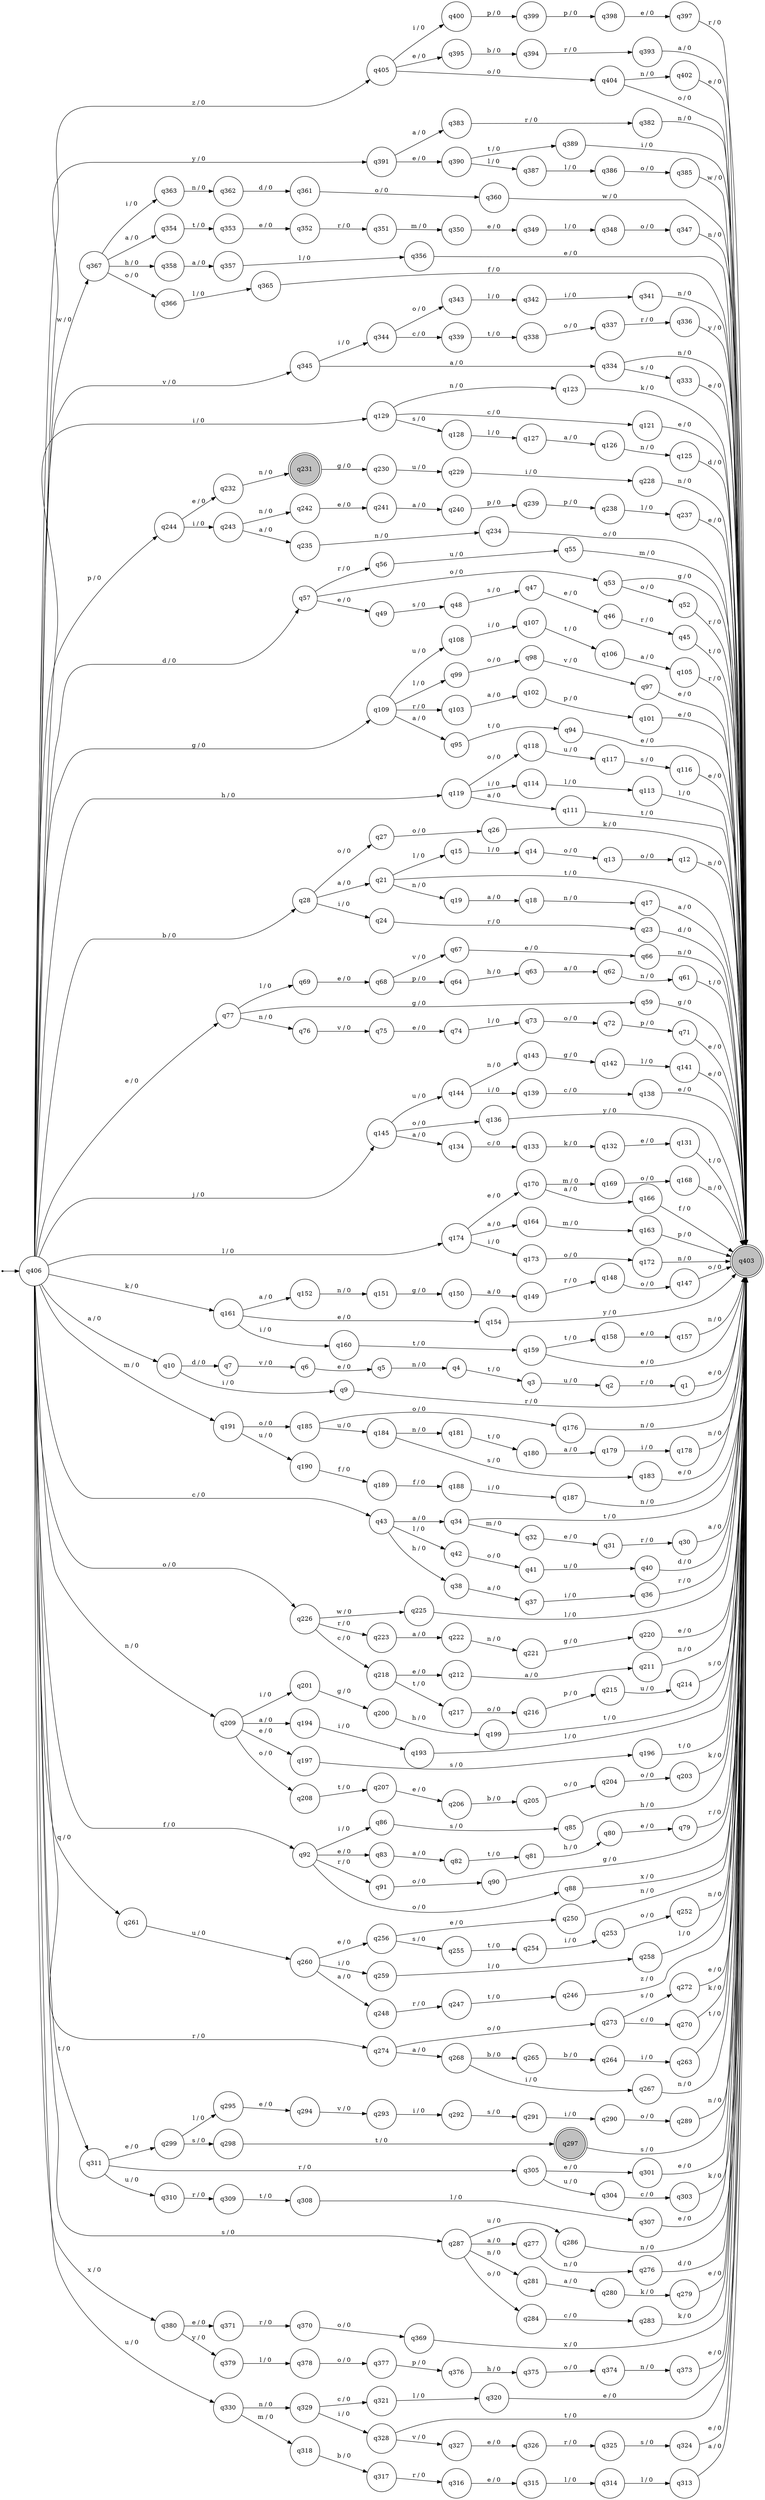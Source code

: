 digraph G {
rankdir=LR;
node [shape=circle];
ini [shape=point];
ini -> q406;
	q405 [label="q405"];
	q402 [label="q402"];
	q400 [label="q400"];
	q398 [label="q398"];
	q397 [label="q397"];
	q393 [label="q393"];
	q391 [label="q391"];
	q389 [label="q389"];
	q386 [label="q386"];
	q382 [label="q382"];
	q375 [label="q375"];
	q373 [label="q373"];
	q371 [label="q371"];
	q370 [label="q370"];
	q369 [label="q369"];
	q367 [label="q367"];
	q365 [label="q365"];
	q362 [label="q362"];
	q395 [label="q395"];
	q361 [label="q361"];
	q360 [label="q360"];
	q357 [label="q357"];
	q356 [label="q356"];
	q352 [label="q352"];
	q351 [label="q351"];
	q350 [label="q350"];
	q349 [label="q349"];
	q348 [label="q348"];
	q345 [label="q345"];
	q344 [label="q344"];
	q343 [label="q343"];
	q342 [label="q342"];
	q341 [label="q341"];
	q169 [label="q169"];
	q152 [label="q152"];
	q163 [label="q163"];
	q337 [label="q337"];
	q154 [label="q154"];
	q150 [label="q150"];
	q138 [label="q138"];
	q147 [label="q147"];
	q309 [label="q309"];
	q144 [label="q144"];
	q97 [label="q97"];
	q143 [label="q143"];
	q142 [label="q142"];
	q129 [label="q129"];
	q131 [label="q131"];
	q18 [label="q18"];
	q123 [label="q123"];
	q118 [label="q118"];
	q90 [label="q90"];
	q244 [label="q244"];
	q117 [label="q117"];
	q57 [label="q57"];
	q181 [label="q181"];
	q139 [label="q139"];
	q108 [label="q108"];
	q149 [label="q149"];
	q106 [label="q106"];
	q105 [label="q105"];
	q23 [label="q23"];
	q121 [label="q121"];
	q27 [label="q27"];
	q158 [label="q158"];
	q307 [label="q307"];
	q133 [label="q133"];
	q256 [label="q256"];
	q159 [label="q159"];
	q99 [label="q99"];
	q98 [label="q98"];
	q109 [label="q109"];
	q301 [label="q301"];
	q86 [label="q86"];
	q85 [label="q85"];
	q82 [label="q82"];
	q81 [label="q81"];
	q136 [label="q136"];
	q6 [label="q6"];
	q216 [label="q216"];
	q378 [label="q378"];
	q265 [label="q265"];
	q334 [label="q334"];
	q79 [label="q79"];
	q119 [label="q119"];
	q201 [label="q201"];
	q37 [label="q37"];
	q383 [label="q383"];
	q128 [label="q128"];
	q14 [label="q14"];
	q134 [label="q134"];
	q242 [label="q242"];
	q292 [label="q292"];
	q48 [label="q48"];
	q4 [label="q4"];
	q28 [label="q28"];
	q83 [label="q83"];
	q66 [label="q66"];
	q26 [label="q26"];
	q126 [label="q126"];
	q15 [label="q15"];
	q403 [label="q403"];
	q403 [shape=doublecircle];
	q403 [style=filled fillcolor=gray];
	q103 [label="q103"];
	q94 [label="q94"];
	q21 [label="q21"];
	q113 [label="q113"];
	q214 [label="q214"];
	q220 [label="q220"];
	q13 [label="q13"];
	q34 [label="q34"];
	q304 [label="q304"];
	q40 [label="q40"];
	q286 [label="q286"];
	q95 [label="q95"];
	q363 [label="q363"];
	q17 [label="q17"];
	q179 [label="q179"];
	q7 [label="q7"];
	q377 [label="q377"];
	q107 [label="q107"];
	q215 [label="q215"];
	q47 [label="q47"];
	q230 [label="q230"];
	q55 [label="q55"];
	q303 [label="q303"];
	q308 [label="q308"];
	q69 [label="q69"];
	q317 [label="q317"];
	q116 [label="q116"];
	q80 [label="q80"];
	q168 [label="q168"];
	q125 [label="q125"];
	q329 [label="q329"];
	q77 [label="q77"];
	q31 [label="q31"];
	q237 [label="q237"];
	q30 [label="q30"];
	q73 [label="q73"];
	q63 [label="q63"];
	q178 [label="q178"];
	q114 [label="q114"];
	q74 [label="q74"];
	q102 [label="q102"];
	q299 [label="q299"];
	q19 [label="q19"];
	q67 [label="q67"];
	q12 [label="q12"];
	q264 [label="q264"];
	q291 [label="q291"];
	q160 [label="q160"];
	q272 [label="q272"];
	q320 [label="q320"];
	q385 [label="q385"];
	q46 [label="q46"];
	q333 [label="q333"];
	q64 [label="q64"];
	q157 [label="q157"];
	q145 [label="q145"];
	q174 [label="q174"];
	q5 [label="q5"];
	q297 [label="q297"];
	q297 [shape=doublecircle];
	q297 [style=filled fillcolor=gray];
	q3 [label="q3"];
	q41 [label="q41"];
	q170 [label="q170"];
	q68 [label="q68"];
	q42 [label="q42"];
	q185 [label="q185"];
	q91 [label="q91"];
	q148 [label="q148"];
	q56 [label="q56"];
	q161 [label="q161"];
	q52 [label="q52"];
	q250 [label="q250"];
	q232 [label="q232"];
	q1 [label="q1"];
	q36 [label="q36"];
	q276 [label="q276"];
	q354 [label="q354"];
	q2 [label="q2"];
	q53 [label="q53"];
	q225 [label="q225"];
	q32 [label="q32"];
	q9 [label="q9"];
	q111 [label="q111"];
	q399 [label="q399"];
	q59 [label="q59"];
	q49 [label="q49"];
	q164 [label="q164"];
	q277 [label="q277"];
	q10 [label="q10"];
	q62 [label="q62"];
	q270 [label="q270"];
	q387 [label="q387"];
	q88 [label="q88"];
	q238 [label="q238"];
	q72 [label="q72"];
	q24 [label="q24"];
	q75 [label="q75"];
	q314 [label="q314"];
	q76 [label="q76"];
	q172 [label="q172"];
	q327 [label="q327"];
	q173 [label="q173"];
	q176 [label="q176"];
	q183 [label="q183"];
	q184 [label="q184"];
	q189 [label="q189"];
	q190 [label="q190"];
	q194 [label="q194"];
	q374 [label="q374"];
	q196 [label="q196"];
	q240 [label="q240"];
	q132 [label="q132"];
	q197 [label="q197"];
	q191 [label="q191"];
	q199 [label="q199"];
	q379 [label="q379"];
	q353 [label="q353"];
	q273 [label="q273"];
	q394 [label="q394"];
	q200 [label="q200"];
	q325 [label="q325"];
	q358 [label="q358"];
	q203 [label="q203"];
	q204 [label="q204"];
	q205 [label="q205"];
	q206 [label="q206"];
	q151 [label="q151"];
	q305 [label="q305"];
	q127 [label="q127"];
	q207 [label="q207"];
	q38 [label="q38"];
	q61 [label="q61"];
	q208 [label="q208"];
	q293 [label="q293"];
	q211 [label="q211"];
	q212 [label="q212"];
	q43 [label="q43"];
	q217 [label="q217"];
	q223 [label="q223"];
	q259 [label="q259"];
	q218 [label="q218"];
	q221 [label="q221"];
	q222 [label="q222"];
	q376 [label="q376"];
	q289 [label="q289"];
	q326 [label="q326"];
	q226 [label="q226"];
	q180 [label="q180"];
	q228 [label="q228"];
	q248 [label="q248"];
	q406 [label="q406"];
	q229 [label="q229"];
	q45 [label="q45"];
	q231 [label="q231"];
	q231 [shape=doublecircle];
	q231 [style=filled fillcolor=gray];
	q234 [label="q234"];
	q239 [label="q239"];
	q209 [label="q209"];
	q241 [label="q241"];
	q243 [label="q243"];
	q92 [label="q92"];
	q246 [label="q246"];
	q166 [label="q166"];
	q247 [label="q247"];
	q252 [label="q252"];
	q390 [label="q390"];
	q254 [label="q254"];
	q258 [label="q258"];
	q366 [label="q366"];
	q260 [label="q260"];
	q261 [label="q261"];
	q263 [label="q263"];
	q274 [label="q274"];
	q267 [label="q267"];
	q268 [label="q268"];
	q253 [label="q253"];
	q279 [label="q279"];
	q281 [label="q281"];
	q311 [label="q311"];
	q141 [label="q141"];
	q188 [label="q188"];
	q283 [label="q283"];
	q404 [label="q404"];
	q193 [label="q193"];
	q284 [label="q284"];
	q187 [label="q187"];
	q287 [label="q287"];
	q347 [label="q347"];
	q290 [label="q290"];
	q294 [label="q294"];
	q295 [label="q295"];
	q101 [label="q101"];
	q298 [label="q298"];
	q235 [label="q235"];
	q310 [label="q310"];
	q313 [label="q313"];
	q280 [label="q280"];
	q255 [label="q255"];
	q315 [label="q315"];
	q316 [label="q316"];
	q71 [label="q71"];
	q318 [label="q318"];
	q321 [label="q321"];
	q324 [label="q324"];
	q380 [label="q380"];
	q328 [label="q328"];
	q330 [label="q330"];
	q336 [label="q336"];
	q338 [label="q338"];
	q339 [label="q339"];
	q405 -> q395 [label="e / 0"];
	q405 -> q400 [label="i / 0"];
	q405 -> q404 [label="o / 0"];
	q402 -> q403 [label="e / 0"];
	q400 -> q399 [label="p / 0"];
	q398 -> q397 [label="e / 0"];
	q397 -> q403 [label="r / 0"];
	q393 -> q403 [label="a / 0"];
	q391 -> q383 [label="a / 0"];
	q391 -> q390 [label="e / 0"];
	q389 -> q403 [label="i / 0"];
	q386 -> q385 [label="o / 0"];
	q382 -> q403 [label="n / 0"];
	q375 -> q374 [label="o / 0"];
	q373 -> q403 [label="e / 0"];
	q371 -> q370 [label="r / 0"];
	q370 -> q369 [label="o / 0"];
	q369 -> q403 [label="x / 0"];
	q367 -> q354 [label="a / 0"];
	q367 -> q358 [label="h / 0"];
	q367 -> q363 [label="i / 0"];
	q367 -> q366 [label="o / 0"];
	q365 -> q403 [label="f / 0"];
	q362 -> q361 [label="d / 0"];
	q395 -> q394 [label="b / 0"];
	q361 -> q360 [label="o / 0"];
	q360 -> q403 [label="w / 0"];
	q357 -> q356 [label="l / 0"];
	q356 -> q403 [label="e / 0"];
	q352 -> q351 [label="r / 0"];
	q351 -> q350 [label="m / 0"];
	q350 -> q349 [label="e / 0"];
	q349 -> q348 [label="l / 0"];
	q348 -> q347 [label="o / 0"];
	q345 -> q334 [label="a / 0"];
	q345 -> q344 [label="i / 0"];
	q344 -> q339 [label="c / 0"];
	q344 -> q343 [label="o / 0"];
	q343 -> q342 [label="l / 0"];
	q342 -> q341 [label="i / 0"];
	q341 -> q403 [label="n / 0"];
	q169 -> q168 [label="o / 0"];
	q152 -> q151 [label="n / 0"];
	q163 -> q403 [label="p / 0"];
	q337 -> q336 [label="r / 0"];
	q154 -> q403 [label="y / 0"];
	q150 -> q149 [label="a / 0"];
	q138 -> q403 [label="e / 0"];
	q147 -> q403 [label="o / 0"];
	q309 -> q308 [label="t / 0"];
	q144 -> q139 [label="i / 0"];
	q144 -> q143 [label="n / 0"];
	q97 -> q403 [label="e / 0"];
	q143 -> q142 [label="g / 0"];
	q142 -> q141 [label="l / 0"];
	q129 -> q121 [label="c / 0"];
	q129 -> q123 [label="n / 0"];
	q129 -> q128 [label="s / 0"];
	q131 -> q403 [label="t / 0"];
	q18 -> q17 [label="n / 0"];
	q123 -> q403 [label="k / 0"];
	q118 -> q117 [label="u / 0"];
	q90 -> q403 [label="g / 0"];
	q244 -> q232 [label="e / 0"];
	q244 -> q243 [label="i / 0"];
	q117 -> q116 [label="s / 0"];
	q57 -> q49 [label="e / 0"];
	q57 -> q56 [label="r / 0"];
	q57 -> q53 [label="o / 0"];
	q181 -> q180 [label="t / 0"];
	q139 -> q138 [label="c / 0"];
	q108 -> q107 [label="i / 0"];
	q149 -> q148 [label="r / 0"];
	q106 -> q105 [label="a / 0"];
	q105 -> q403 [label="r / 0"];
	q23 -> q403 [label="d / 0"];
	q121 -> q403 [label="e / 0"];
	q27 -> q26 [label="o / 0"];
	q158 -> q157 [label="e / 0"];
	q307 -> q403 [label="e / 0"];
	q133 -> q132 [label="k / 0"];
	q256 -> q250 [label="e / 0"];
	q256 -> q255 [label="s / 0"];
	q159 -> q403 [label="e / 0"];
	q159 -> q158 [label="t / 0"];
	q99 -> q98 [label="o / 0"];
	q98 -> q97 [label="v / 0"];
	q109 -> q95 [label="a / 0"];
	q109 -> q99 [label="l / 0"];
	q109 -> q103 [label="r / 0"];
	q109 -> q108 [label="u / 0"];
	q301 -> q403 [label="e / 0"];
	q86 -> q85 [label="s / 0"];
	q85 -> q403 [label="h / 0"];
	q82 -> q81 [label="t / 0"];
	q81 -> q80 [label="h / 0"];
	q136 -> q403 [label="y / 0"];
	q6 -> q5 [label="e / 0"];
	q216 -> q215 [label="p / 0"];
	q378 -> q377 [label="o / 0"];
	q265 -> q264 [label="b / 0"];
	q334 -> q403 [label="n / 0"];
	q334 -> q333 [label="s / 0"];
	q79 -> q403 [label="r / 0"];
	q119 -> q111 [label="a / 0"];
	q119 -> q114 [label="i / 0"];
	q119 -> q118 [label="o / 0"];
	q201 -> q200 [label="g / 0"];
	q37 -> q36 [label="i / 0"];
	q383 -> q382 [label="r / 0"];
	q128 -> q127 [label="l / 0"];
	q14 -> q13 [label="o / 0"];
	q134 -> q133 [label="c / 0"];
	q242 -> q241 [label="e / 0"];
	q292 -> q291 [label="s / 0"];
	q48 -> q47 [label="s / 0"];
	q4 -> q3 [label="t / 0"];
	q28 -> q21 [label="a / 0"];
	q28 -> q24 [label="i / 0"];
	q28 -> q27 [label="o / 0"];
	q83 -> q82 [label="a / 0"];
	q66 -> q403 [label="n / 0"];
	q26 -> q403 [label="k / 0"];
	q126 -> q125 [label="n / 0"];
	q15 -> q14 [label="l / 0"];
	q103 -> q102 [label="a / 0"];
	q94 -> q403 [label="e / 0"];
	q21 -> q15 [label="l / 0"];
	q21 -> q19 [label="n / 0"];
	q21 -> q403 [label="t / 0"];
	q113 -> q403 [label="l / 0"];
	q214 -> q403 [label="s / 0"];
	q220 -> q403 [label="e / 0"];
	q13 -> q12 [label="o / 0"];
	q34 -> q32 [label="m / 0"];
	q34 -> q403 [label="t / 0"];
	q304 -> q303 [label="c / 0"];
	q40 -> q403 [label="d / 0"];
	q286 -> q403 [label="n / 0"];
	q95 -> q94 [label="t / 0"];
	q363 -> q362 [label="n / 0"];
	q17 -> q403 [label="a / 0"];
	q179 -> q178 [label="i / 0"];
	q7 -> q6 [label="v / 0"];
	q377 -> q376 [label="p / 0"];
	q107 -> q106 [label="t / 0"];
	q215 -> q214 [label="u / 0"];
	q47 -> q46 [label="e / 0"];
	q230 -> q229 [label="u / 0"];
	q55 -> q403 [label="m / 0"];
	q303 -> q403 [label="k / 0"];
	q308 -> q307 [label="l / 0"];
	q69 -> q68 [label="e / 0"];
	q317 -> q316 [label="r / 0"];
	q116 -> q403 [label="e / 0"];
	q80 -> q79 [label="e / 0"];
	q168 -> q403 [label="n / 0"];
	q125 -> q403 [label="d / 0"];
	q329 -> q321 [label="c / 0"];
	q329 -> q328 [label="i / 0"];
	q77 -> q59 [label="g / 0"];
	q77 -> q69 [label="l / 0"];
	q77 -> q76 [label="n / 0"];
	q31 -> q30 [label="r / 0"];
	q237 -> q403 [label="e / 0"];
	q30 -> q403 [label="a / 0"];
	q73 -> q72 [label="o / 0"];
	q63 -> q62 [label="a / 0"];
	q178 -> q403 [label="n / 0"];
	q114 -> q113 [label="l / 0"];
	q74 -> q73 [label="l / 0"];
	q102 -> q101 [label="p / 0"];
	q299 -> q295 [label="l / 0"];
	q299 -> q298 [label="s / 0"];
	q19 -> q18 [label="a / 0"];
	q67 -> q66 [label="e / 0"];
	q12 -> q403 [label="n / 0"];
	q264 -> q263 [label="i / 0"];
	q291 -> q290 [label="i / 0"];
	q160 -> q159 [label="t / 0"];
	q272 -> q403 [label="e / 0"];
	q320 -> q403 [label="e / 0"];
	q385 -> q403 [label="w / 0"];
	q46 -> q45 [label="r / 0"];
	q333 -> q403 [label="e / 0"];
	q64 -> q63 [label="h / 0"];
	q157 -> q403 [label="n / 0"];
	q145 -> q134 [label="a / 0"];
	q145 -> q136 [label="o / 0"];
	q145 -> q144 [label="u / 0"];
	q174 -> q164 [label="a / 0"];
	q174 -> q170 [label="e / 0"];
	q174 -> q173 [label="i / 0"];
	q5 -> q4 [label="n / 0"];
	q297 -> q403 [label="s / 0"];
	q3 -> q2 [label="u / 0"];
	q41 -> q40 [label="u / 0"];
	q170 -> q166 [label="a / 0"];
	q170 -> q169 [label="m / 0"];
	q68 -> q64 [label="p / 0"];
	q68 -> q67 [label="v / 0"];
	q42 -> q41 [label="o / 0"];
	q185 -> q176 [label="o / 0"];
	q185 -> q184 [label="u / 0"];
	q91 -> q90 [label="o / 0"];
	q148 -> q147 [label="o / 0"];
	q56 -> q55 [label="u / 0"];
	q161 -> q152 [label="a / 0"];
	q161 -> q154 [label="e / 0"];
	q161 -> q160 [label="i / 0"];
	q52 -> q403 [label="r / 0"];
	q250 -> q403 [label="n / 0"];
	q232 -> q231 [label="n / 0"];
	q1 -> q403 [label="e / 0"];
	q36 -> q403 [label="r / 0"];
	q276 -> q403 [label="d / 0"];
	q354 -> q353 [label="t / 0"];
	q2 -> q1 [label="r / 0"];
	q53 -> q403 [label="g / 0"];
	q53 -> q52 [label="o / 0"];
	q225 -> q403 [label="l / 0"];
	q32 -> q31 [label="e / 0"];
	q9 -> q403 [label="r / 0"];
	q111 -> q403 [label="t / 0"];
	q399 -> q398 [label="p / 0"];
	q59 -> q403 [label="g / 0"];
	q49 -> q48 [label="s / 0"];
	q164 -> q163 [label="m / 0"];
	q277 -> q276 [label="n / 0"];
	q10 -> q7 [label="d / 0"];
	q10 -> q9 [label="i / 0"];
	q62 -> q61 [label="n / 0"];
	q270 -> q403 [label="k / 0"];
	q387 -> q386 [label="l / 0"];
	q88 -> q403 [label="x / 0"];
	q238 -> q237 [label="l / 0"];
	q72 -> q71 [label="p / 0"];
	q24 -> q23 [label="r / 0"];
	q75 -> q74 [label="e / 0"];
	q314 -> q313 [label="l / 0"];
	q76 -> q75 [label="v / 0"];
	q172 -> q403 [label="n / 0"];
	q327 -> q326 [label="e / 0"];
	q173 -> q172 [label="o / 0"];
	q176 -> q403 [label="n / 0"];
	q183 -> q403 [label="e / 0"];
	q184 -> q181 [label="n / 0"];
	q184 -> q183 [label="s / 0"];
	q189 -> q188 [label="f / 0"];
	q190 -> q189 [label="f / 0"];
	q194 -> q193 [label="i / 0"];
	q374 -> q373 [label="n / 0"];
	q196 -> q403 [label="t / 0"];
	q240 -> q239 [label="p / 0"];
	q132 -> q131 [label="e / 0"];
	q197 -> q196 [label="s / 0"];
	q191 -> q185 [label="o / 0"];
	q191 -> q190 [label="u / 0"];
	q199 -> q403 [label="t / 0"];
	q379 -> q378 [label="l / 0"];
	q353 -> q352 [label="e / 0"];
	q273 -> q270 [label="c / 0"];
	q273 -> q272 [label="s / 0"];
	q394 -> q393 [label="r / 0"];
	q200 -> q199 [label="h / 0"];
	q325 -> q324 [label="s / 0"];
	q358 -> q357 [label="a / 0"];
	q203 -> q403 [label="k / 0"];
	q204 -> q203 [label="o / 0"];
	q205 -> q204 [label="o / 0"];
	q206 -> q205 [label="b / 0"];
	q151 -> q150 [label="g / 0"];
	q305 -> q301 [label="e / 0"];
	q305 -> q304 [label="u / 0"];
	q127 -> q126 [label="a / 0"];
	q207 -> q206 [label="e / 0"];
	q38 -> q37 [label="a / 0"];
	q61 -> q403 [label="t / 0"];
	q208 -> q207 [label="t / 0"];
	q293 -> q292 [label="i / 0"];
	q211 -> q403 [label="n / 0"];
	q212 -> q211 [label="a / 0"];
	q43 -> q34 [label="a / 0"];
	q43 -> q38 [label="h / 0"];
	q43 -> q42 [label="l / 0"];
	q217 -> q216 [label="o / 0"];
	q223 -> q222 [label="a / 0"];
	q259 -> q258 [label="l / 0"];
	q218 -> q212 [label="e / 0"];
	q218 -> q217 [label="t / 0"];
	q221 -> q220 [label="g / 0"];
	q222 -> q221 [label="n / 0"];
	q376 -> q375 [label="h / 0"];
	q289 -> q403 [label="n / 0"];
	q326 -> q325 [label="r / 0"];
	q226 -> q218 [label="c / 0"];
	q226 -> q223 [label="r / 0"];
	q226 -> q225 [label="w / 0"];
	q180 -> q179 [label="a / 0"];
	q228 -> q403 [label="n / 0"];
	q248 -> q247 [label="r / 0"];
	q406 -> q191 [label="m / 0"];
	q406 -> q174 [label="l / 0"];
	q406 -> q161 [label="k / 0"];
	q406 -> q145 [label="j / 0"];
	q406 -> q129 [label="i / 0"];
	q406 -> q119 [label="h / 0"];
	q406 -> q109 [label="g / 0"];
	q406 -> q92 [label="f / 0"];
	q406 -> q77 [label="e / 0"];
	q406 -> q57 [label="d / 0"];
	q406 -> q43 [label="c / 0"];
	q406 -> q28 [label="b / 0"];
	q406 -> q10 [label="a / 0"];
	q406 -> q405 [label="z / 0"];
	q406 -> q391 [label="y / 0"];
	q406 -> q380 [label="x / 0"];
	q406 -> q367 [label="w / 0"];
	q406 -> q345 [label="v / 0"];
	q406 -> q330 [label="u / 0"];
	q406 -> q311 [label="t / 0"];
	q406 -> q287 [label="s / 0"];
	q406 -> q274 [label="r / 0"];
	q406 -> q261 [label="q / 0"];
	q406 -> q244 [label="p / 0"];
	q406 -> q226 [label="o / 0"];
	q406 -> q209 [label="n / 0"];
	q229 -> q228 [label="i / 0"];
	q45 -> q403 [label="t / 0"];
	q231 -> q230 [label="g / 0"];
	q234 -> q403 [label="o / 0"];
	q239 -> q238 [label="p / 0"];
	q209 -> q194 [label="a / 0"];
	q209 -> q197 [label="e / 0"];
	q209 -> q201 [label="i / 0"];
	q209 -> q208 [label="o / 0"];
	q241 -> q240 [label="a / 0"];
	q243 -> q235 [label="a / 0"];
	q243 -> q242 [label="n / 0"];
	q92 -> q83 [label="e / 0"];
	q92 -> q91 [label="r / 0"];
	q92 -> q86 [label="i / 0"];
	q92 -> q88 [label="o / 0"];
	q246 -> q403 [label="z / 0"];
	q166 -> q403 [label="f / 0"];
	q247 -> q246 [label="t / 0"];
	q252 -> q403 [label="n / 0"];
	q390 -> q387 [label="l / 0"];
	q390 -> q389 [label="t / 0"];
	q254 -> q253 [label="i / 0"];
	q258 -> q403 [label="l / 0"];
	q366 -> q365 [label="l / 0"];
	q260 -> q248 [label="a / 0"];
	q260 -> q256 [label="e / 0"];
	q260 -> q259 [label="i / 0"];
	q261 -> q260 [label="u / 0"];
	q263 -> q403 [label="t / 0"];
	q274 -> q268 [label="a / 0"];
	q274 -> q273 [label="o / 0"];
	q267 -> q403 [label="n / 0"];
	q268 -> q265 [label="b / 0"];
	q268 -> q267 [label="i / 0"];
	q253 -> q252 [label="o / 0"];
	q279 -> q403 [label="e / 0"];
	q281 -> q280 [label="a / 0"];
	q311 -> q299 [label="e / 0"];
	q311 -> q305 [label="r / 0"];
	q311 -> q310 [label="u / 0"];
	q141 -> q403 [label="e / 0"];
	q188 -> q187 [label="i / 0"];
	q283 -> q403 [label="k / 0"];
	q404 -> q402 [label="n / 0"];
	q404 -> q403 [label="o / 0"];
	q193 -> q403 [label="l / 0"];
	q284 -> q283 [label="c / 0"];
	q187 -> q403 [label="n / 0"];
	q287 -> q277 [label="a / 0"];
	q287 -> q281 [label="n / 0"];
	q287 -> q284 [label="o / 0"];
	q287 -> q286 [label="u / 0"];
	q347 -> q403 [label="n / 0"];
	q290 -> q289 [label="o / 0"];
	q294 -> q293 [label="v / 0"];
	q295 -> q294 [label="e / 0"];
	q101 -> q403 [label="e / 0"];
	q298 -> q297 [label="t / 0"];
	q235 -> q234 [label="n / 0"];
	q310 -> q309 [label="r / 0"];
	q313 -> q403 [label="a / 0"];
	q280 -> q279 [label="k / 0"];
	q255 -> q254 [label="t / 0"];
	q315 -> q314 [label="l / 0"];
	q316 -> q315 [label="e / 0"];
	q71 -> q403 [label="e / 0"];
	q318 -> q317 [label="b / 0"];
	q321 -> q320 [label="l / 0"];
	q324 -> q403 [label="e / 0"];
	q380 -> q371 [label="e / 0"];
	q380 -> q379 [label="y / 0"];
	q328 -> q403 [label="t / 0"];
	q328 -> q327 [label="v / 0"];
	q330 -> q318 [label="m / 0"];
	q330 -> q329 [label="n / 0"];
	q336 -> q403 [label="y / 0"];
	q338 -> q337 [label="o / 0"];
	q339 -> q338 [label="t / 0"];
}
